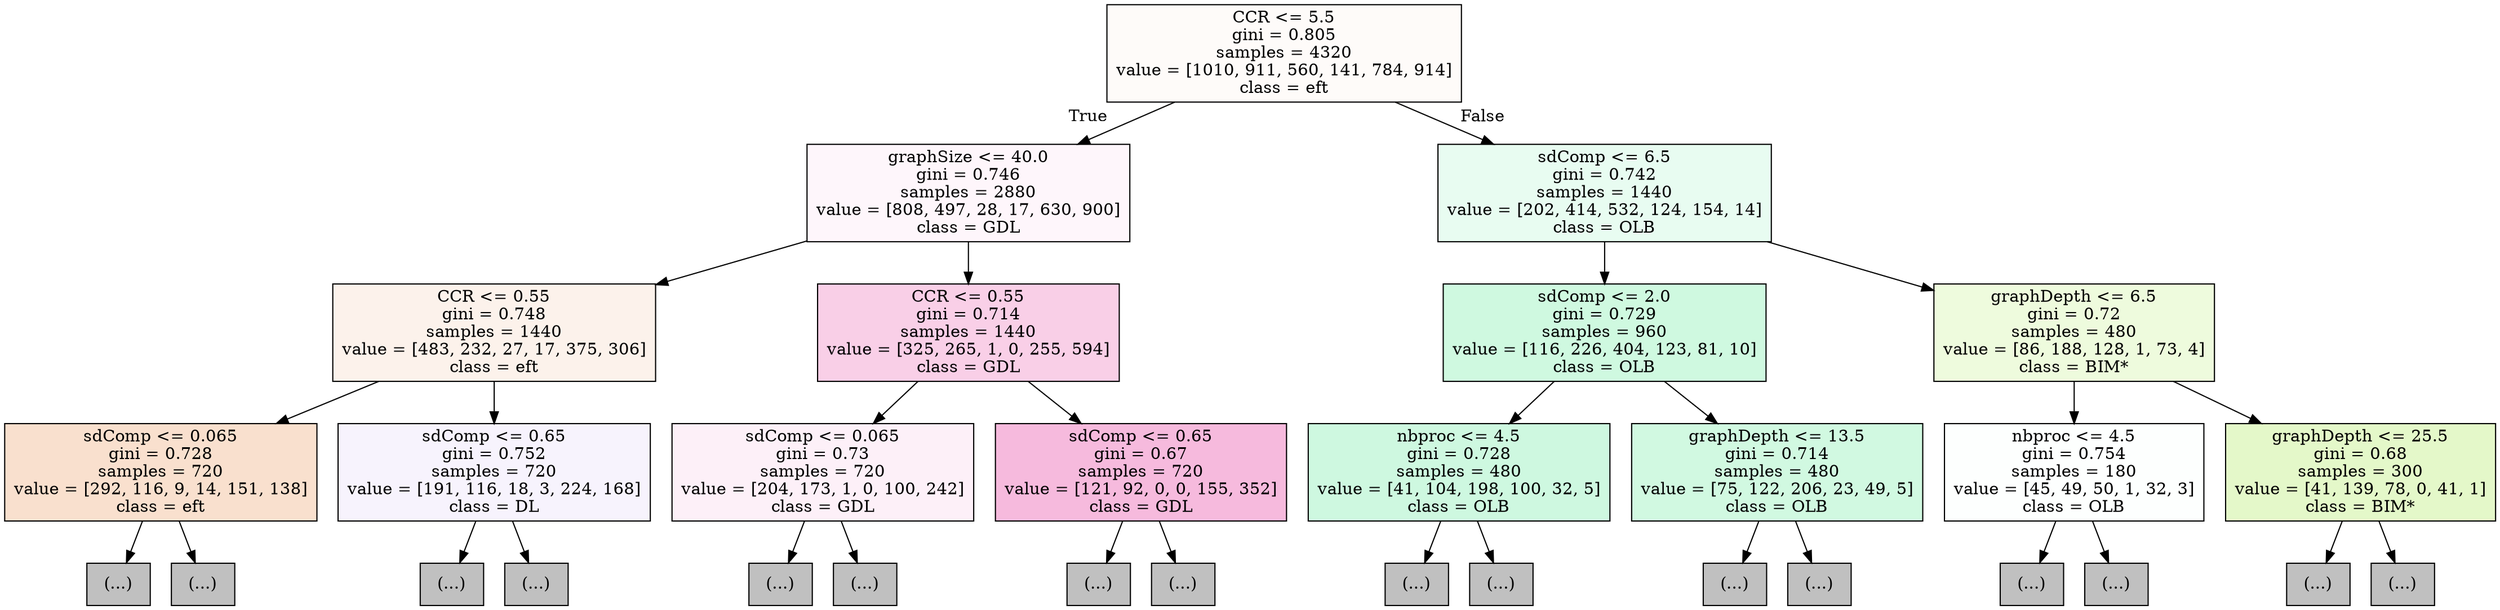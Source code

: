 digraph Tree {
node [shape=box, style="filled", color="black"] ;
0 [label="CCR <= 5.5\ngini = 0.805\nsamples = 4320\nvalue = [1010, 911, 560, 141, 784, 914]\nclass = eft", fillcolor="#fefbf9"] ;
1 [label="graphSize <= 40.0\ngini = 0.746\nsamples = 2880\nvalue = [808, 497, 28, 17, 630, 900]\nclass = GDL", fillcolor="#fef6fb"] ;
0 -> 1 [labeldistance=2.5, labelangle=45, headlabel="True"] ;
2 [label="CCR <= 0.55\ngini = 0.748\nsamples = 1440\nvalue = [483, 232, 27, 17, 375, 306]\nclass = eft", fillcolor="#fcf2eb"] ;
1 -> 2 ;
3 [label="sdComp <= 0.065\ngini = 0.728\nsamples = 720\nvalue = [292, 116, 9, 14, 151, 138]\nclass = eft", fillcolor="#f9e0ce"] ;
2 -> 3 ;
4 [label="(...)", fillcolor="#C0C0C0"] ;
3 -> 4 ;
99 [label="(...)", fillcolor="#C0C0C0"] ;
3 -> 99 ;
146 [label="sdComp <= 0.65\ngini = 0.752\nsamples = 720\nvalue = [191, 116, 18, 3, 224, 168]\nclass = DL", fillcolor="#f7f3fd"] ;
2 -> 146 ;
147 [label="(...)", fillcolor="#C0C0C0"] ;
146 -> 147 ;
242 [label="(...)", fillcolor="#C0C0C0"] ;
146 -> 242 ;
289 [label="CCR <= 0.55\ngini = 0.714\nsamples = 1440\nvalue = [325, 265, 1, 0, 255, 594]\nclass = GDL", fillcolor="#f9cfe7"] ;
1 -> 289 ;
290 [label="sdComp <= 0.065\ngini = 0.73\nsamples = 720\nvalue = [204, 173, 1, 0, 100, 242]\nclass = GDL", fillcolor="#fdf0f8"] ;
289 -> 290 ;
291 [label="(...)", fillcolor="#C0C0C0"] ;
290 -> 291 ;
382 [label="(...)", fillcolor="#C0C0C0"] ;
290 -> 382 ;
429 [label="sdComp <= 0.65\ngini = 0.67\nsamples = 720\nvalue = [121, 92, 0, 0, 155, 352]\nclass = GDL", fillcolor="#f6badd"] ;
289 -> 429 ;
430 [label="(...)", fillcolor="#C0C0C0"] ;
429 -> 430 ;
523 [label="(...)", fillcolor="#C0C0C0"] ;
429 -> 523 ;
570 [label="sdComp <= 6.5\ngini = 0.742\nsamples = 1440\nvalue = [202, 414, 532, 124, 154, 14]\nclass = OLB", fillcolor="#e8fcf1"] ;
0 -> 570 [labeldistance=2.5, labelangle=-45, headlabel="False"] ;
571 [label="sdComp <= 2.0\ngini = 0.729\nsamples = 960\nvalue = [116, 226, 404, 123, 81, 10]\nclass = OLB", fillcolor="#cff9e0"] ;
570 -> 571 ;
572 [label="nbproc <= 4.5\ngini = 0.728\nsamples = 480\nvalue = [41, 104, 198, 100, 32, 5]\nclass = OLB", fillcolor="#cef8e0"] ;
571 -> 572 ;
573 [label="(...)", fillcolor="#C0C0C0"] ;
572 -> 573 ;
620 [label="(...)", fillcolor="#C0C0C0"] ;
572 -> 620 ;
667 [label="graphDepth <= 13.5\ngini = 0.714\nsamples = 480\nvalue = [75, 122, 206, 23, 49, 5]\nclass = OLB", fillcolor="#d1f9e1"] ;
571 -> 667 ;
668 [label="(...)", fillcolor="#C0C0C0"] ;
667 -> 668 ;
727 [label="(...)", fillcolor="#C0C0C0"] ;
667 -> 727 ;
762 [label="graphDepth <= 6.5\ngini = 0.72\nsamples = 480\nvalue = [86, 188, 128, 1, 73, 4]\nclass = BIM*", fillcolor="#eefbdd"] ;
570 -> 762 ;
763 [label="nbproc <= 4.5\ngini = 0.754\nsamples = 180\nvalue = [45, 49, 50, 1, 32, 3]\nclass = OLB", fillcolor="#fdfffe"] ;
762 -> 763 ;
764 [label="(...)", fillcolor="#C0C0C0"] ;
763 -> 764 ;
781 [label="(...)", fillcolor="#C0C0C0"] ;
763 -> 781 ;
798 [label="graphDepth <= 25.5\ngini = 0.68\nsamples = 300\nvalue = [41, 139, 78, 0, 41, 1]\nclass = BIM*", fillcolor="#e4f8c9"] ;
762 -> 798 ;
799 [label="(...)", fillcolor="#C0C0C0"] ;
798 -> 799 ;
846 [label="(...)", fillcolor="#C0C0C0"] ;
798 -> 846 ;
}